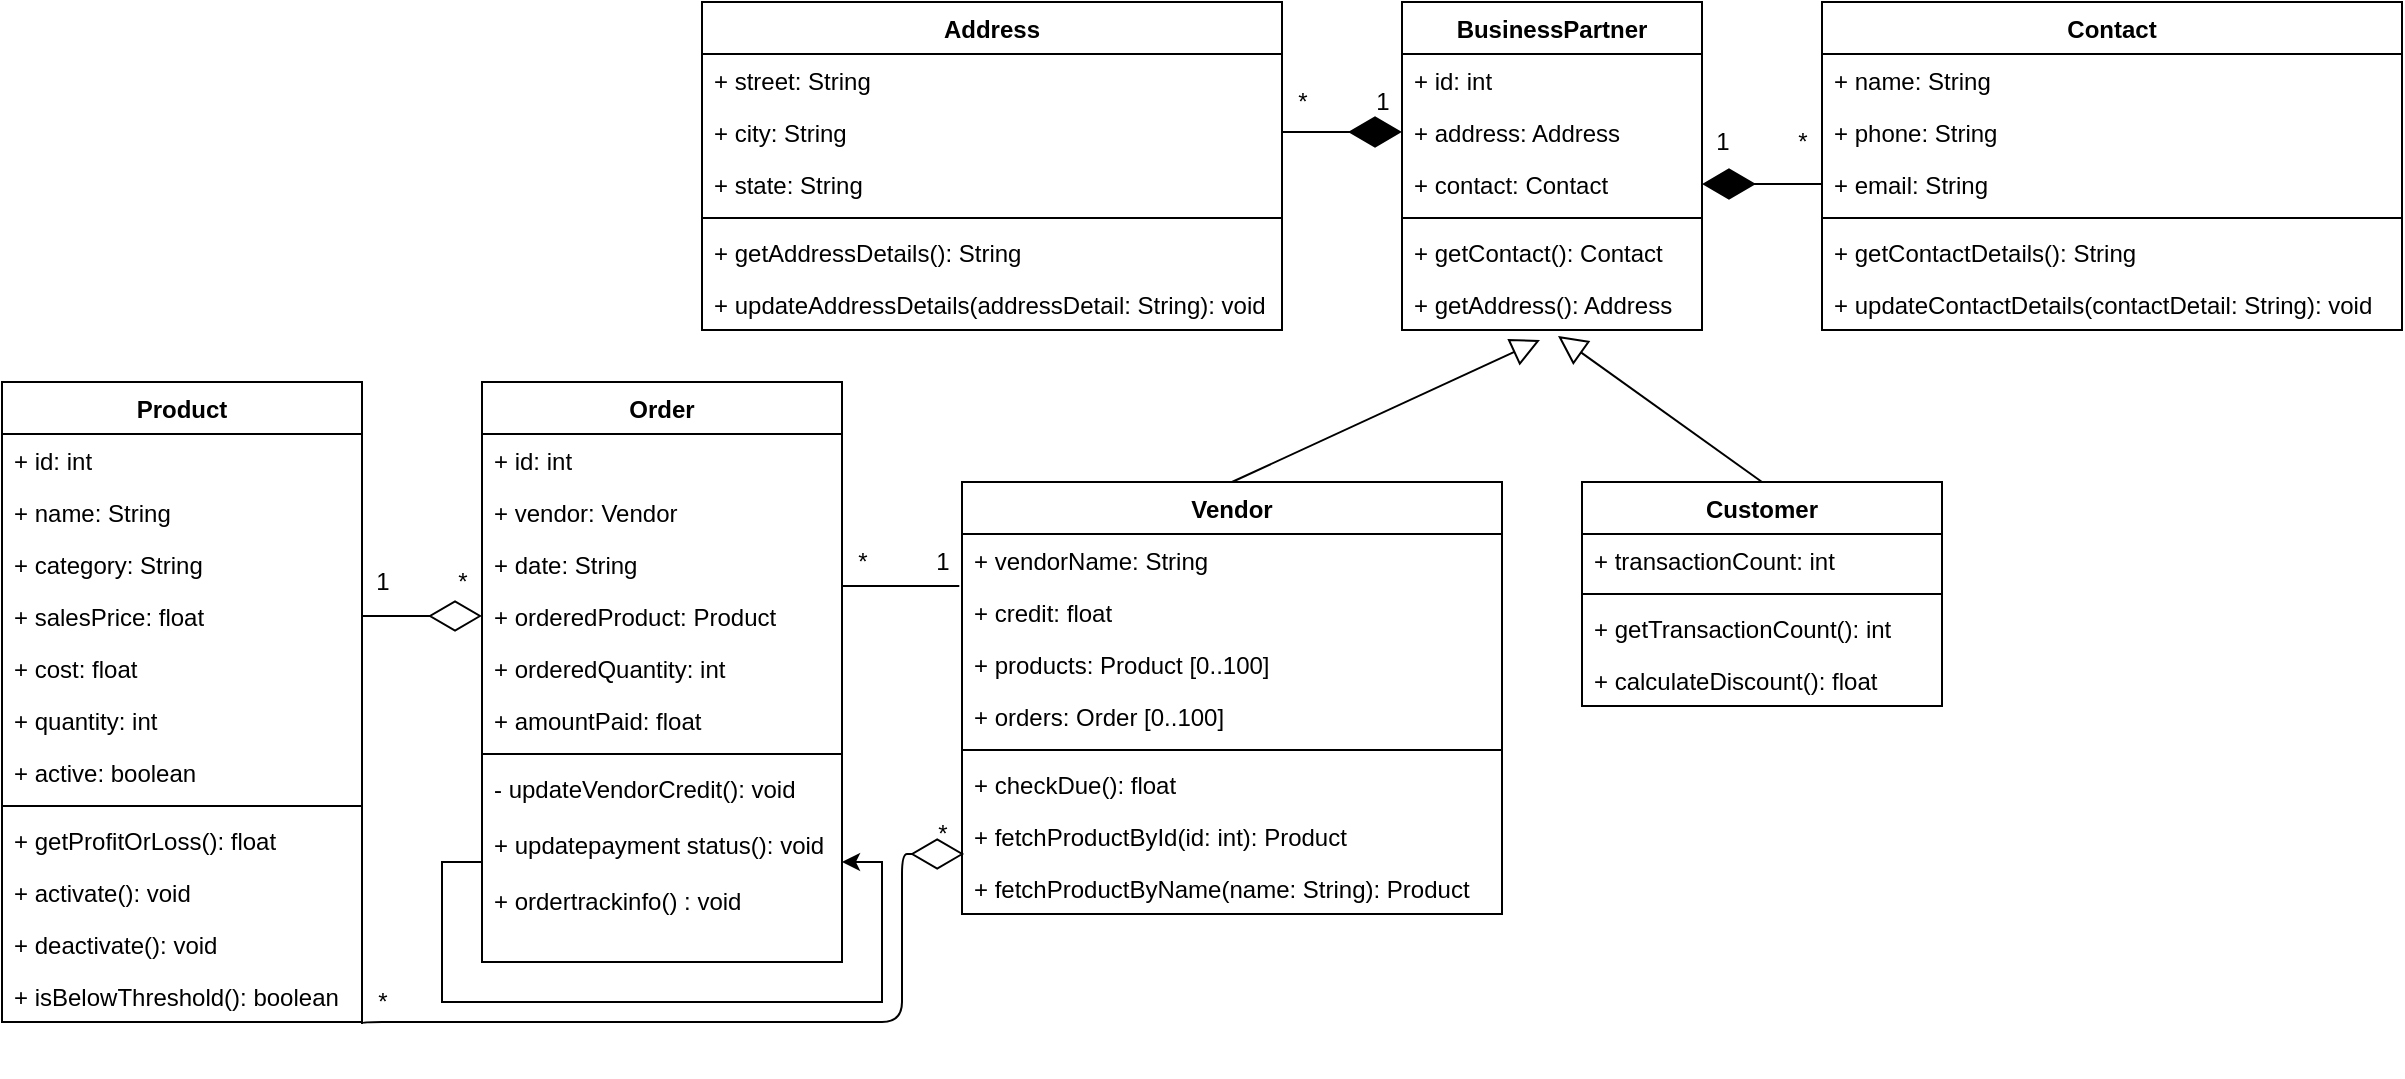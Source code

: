 <mxfile version="14.4.2" type="google"><diagram id="U531J4IuLClMhtPC4fRp" name="Page-1"><mxGraphModel dx="1022" dy="1581" grid="1" gridSize="10" guides="1" tooltips="1" connect="1" arrows="1" fold="1" page="1" pageScale="1" pageWidth="827" pageHeight="1169" math="0" shadow="0"><root><mxCell id="0"/><mxCell id="1" parent="0"/><mxCell id="C2fPwORqapMJ2270VnLa-14" value="" style="edgeStyle=elbowEdgeStyle;html=1;endArrow=none;elbow=vertical;exitX=1;exitY=-0.077;exitDx=0;exitDy=0;entryX=-0.005;entryY=0.013;entryDx=0;entryDy=0;entryPerimeter=0;exitPerimeter=0;" parent="1" source="fbQUe3Yp5nzjCFqMc9XD-19" target="fbQUe3Yp5nzjCFqMc9XD-63" edge="1"><mxGeometry width="160" relative="1" as="geometry"><mxPoint x="400" y="450" as="sourcePoint"/><mxPoint x="610.0" y="159" as="targetPoint"/></mxGeometry></mxCell><mxCell id="C2fPwORqapMJ2270VnLa-15" value="1" style="text;html=1;align=center;verticalAlign=middle;resizable=0;points=[];autosize=1;" parent="1" vertex="1"><mxGeometry x="370" width="20" height="20" as="geometry"/></mxCell><mxCell id="C2fPwORqapMJ2270VnLa-16" value="*" style="text;html=1;align=center;verticalAlign=middle;resizable=0;points=[];autosize=1;" parent="1" vertex="1"><mxGeometry x="410" width="20" height="20" as="geometry"/></mxCell><mxCell id="C2fPwORqapMJ2270VnLa-17" value="*" style="text;html=1;align=center;verticalAlign=middle;resizable=0;points=[];autosize=1;" parent="1" vertex="1"><mxGeometry x="370" y="210" width="20" height="20" as="geometry"/></mxCell><mxCell id="C2fPwORqapMJ2270VnLa-18" value="*" style="text;html=1;align=center;verticalAlign=middle;resizable=0;points=[];autosize=1;" parent="1" vertex="1"><mxGeometry x="650" y="126" width="20" height="20" as="geometry"/></mxCell><mxCell id="C2fPwORqapMJ2270VnLa-19" value="*" style="text;html=1;align=center;verticalAlign=middle;resizable=0;points=[];autosize=1;" parent="1" vertex="1"><mxGeometry x="610" y="-10" width="20" height="20" as="geometry"/></mxCell><mxCell id="C2fPwORqapMJ2270VnLa-20" value="1" style="text;html=1;align=center;verticalAlign=middle;resizable=0;points=[];autosize=1;" parent="1" vertex="1"><mxGeometry x="650" y="-10" width="20" height="20" as="geometry"/></mxCell><mxCell id="C2fPwORqapMJ2270VnLa-21" value="BusinessPartner" style="swimlane;fontStyle=1;align=center;verticalAlign=top;childLayout=stackLayout;horizontal=1;startSize=26;horizontalStack=0;resizeParent=1;resizeParentMax=0;resizeLast=0;collapsible=1;marginBottom=0;" parent="1" vertex="1"><mxGeometry x="890" y="-280" width="150" height="164" as="geometry"><mxRectangle x="200" y="120" width="80" height="26" as="alternateBounds"/></mxGeometry></mxCell><mxCell id="C2fPwORqapMJ2270VnLa-22" value="+ id: int" style="text;strokeColor=none;fillColor=none;align=left;verticalAlign=top;spacingLeft=4;spacingRight=4;overflow=hidden;rotatable=0;points=[[0,0.5],[1,0.5]];portConstraint=eastwest;" parent="C2fPwORqapMJ2270VnLa-21" vertex="1"><mxGeometry y="26" width="150" height="26" as="geometry"/></mxCell><mxCell id="C2fPwORqapMJ2270VnLa-60" value="+ address: Address" style="text;strokeColor=none;fillColor=none;align=left;verticalAlign=top;spacingLeft=4;spacingRight=4;overflow=hidden;rotatable=0;points=[[0,0.5],[1,0.5]];portConstraint=eastwest;" parent="C2fPwORqapMJ2270VnLa-21" vertex="1"><mxGeometry y="52" width="150" height="26" as="geometry"/></mxCell><mxCell id="C2fPwORqapMJ2270VnLa-23" value="+ contact: Contact" style="text;strokeColor=none;fillColor=none;align=left;verticalAlign=top;spacingLeft=4;spacingRight=4;overflow=hidden;rotatable=0;points=[[0,0.5],[1,0.5]];portConstraint=eastwest;" parent="C2fPwORqapMJ2270VnLa-21" vertex="1"><mxGeometry y="78" width="150" height="26" as="geometry"/></mxCell><mxCell id="C2fPwORqapMJ2270VnLa-30" value="" style="line;strokeWidth=1;fillColor=none;align=left;verticalAlign=middle;spacingTop=-1;spacingLeft=3;spacingRight=3;rotatable=0;labelPosition=right;points=[];portConstraint=eastwest;" parent="C2fPwORqapMJ2270VnLa-21" vertex="1"><mxGeometry y="104" width="150" height="8" as="geometry"/></mxCell><mxCell id="C2fPwORqapMJ2270VnLa-31" value="+ getContact(): Contact" style="text;strokeColor=none;fillColor=none;align=left;verticalAlign=top;spacingLeft=4;spacingRight=4;overflow=hidden;rotatable=0;points=[[0,0.5],[1,0.5]];portConstraint=eastwest;" parent="C2fPwORqapMJ2270VnLa-21" vertex="1"><mxGeometry y="112" width="150" height="26" as="geometry"/></mxCell><mxCell id="C2fPwORqapMJ2270VnLa-33" value="+ getAddress(): Address" style="text;strokeColor=none;fillColor=none;align=left;verticalAlign=top;spacingLeft=4;spacingRight=4;overflow=hidden;rotatable=0;points=[[0,0.5],[1,0.5]];portConstraint=eastwest;" parent="C2fPwORqapMJ2270VnLa-21" vertex="1"><mxGeometry y="138" width="150" height="26" as="geometry"/></mxCell><mxCell id="C2fPwORqapMJ2270VnLa-37" value="" style="edgeStyle=none;html=1;endSize=12;endArrow=block;endFill=0;exitX=0.5;exitY=0;exitDx=0;exitDy=0;entryX=0.46;entryY=1.192;entryDx=0;entryDy=0;entryPerimeter=0;" parent="1" source="fbQUe3Yp5nzjCFqMc9XD-47" target="C2fPwORqapMJ2270VnLa-33" edge="1"><mxGeometry width="160" relative="1" as="geometry"><mxPoint x="600" y="-40" as="sourcePoint"/><mxPoint x="860" y="-120" as="targetPoint"/></mxGeometry></mxCell><mxCell id="C2fPwORqapMJ2270VnLa-38" value="" style="edgeStyle=none;html=1;endSize=12;endArrow=block;endFill=0;exitX=0.5;exitY=0;exitDx=0;exitDy=0;entryX=0.52;entryY=1.115;entryDx=0;entryDy=0;entryPerimeter=0;" parent="1" source="fbQUe3Yp5nzjCFqMc9XD-28" target="C2fPwORqapMJ2270VnLa-33" edge="1"><mxGeometry width="160" relative="1" as="geometry"><mxPoint x="775" y="130" as="sourcePoint"/><mxPoint x="947.043" y="50" as="targetPoint"/></mxGeometry></mxCell><mxCell id="C2fPwORqapMJ2270VnLa-57" value="" style="endArrow=diamondThin;endFill=1;endSize=24;html=1;exitX=1;exitY=0.5;exitDx=0;exitDy=0;entryX=0;entryY=0.5;entryDx=0;entryDy=0;" parent="1" source="C2fPwORqapMJ2270VnLa-27" target="C2fPwORqapMJ2270VnLa-60" edge="1"><mxGeometry width="160" relative="1" as="geometry"><mxPoint x="560" y="-50" as="sourcePoint"/><mxPoint x="720" y="-50" as="targetPoint"/></mxGeometry></mxCell><mxCell id="C2fPwORqapMJ2270VnLa-58" value="*" style="text;html=1;align=center;verticalAlign=middle;resizable=0;points=[];autosize=1;" parent="1" vertex="1"><mxGeometry x="830" y="-240" width="20" height="20" as="geometry"/></mxCell><mxCell id="C2fPwORqapMJ2270VnLa-59" value="1" style="text;html=1;align=center;verticalAlign=middle;resizable=0;points=[];autosize=1;" parent="1" vertex="1"><mxGeometry x="870" y="-240" width="20" height="20" as="geometry"/></mxCell><mxCell id="C2fPwORqapMJ2270VnLa-61" value="" style="endArrow=diamondThin;endFill=0;endSize=24;html=1;exitX=1;exitY=0.5;exitDx=0;exitDy=0;entryX=0;entryY=0.5;entryDx=0;entryDy=0;" parent="1" source="fbQUe3Yp5nzjCFqMc9XD-8" target="fbQUe3Yp5nzjCFqMc9XD-19" edge="1"><mxGeometry width="160" relative="1" as="geometry"><mxPoint x="390" y="330" as="sourcePoint"/><mxPoint x="550" y="330" as="targetPoint"/></mxGeometry></mxCell><mxCell id="0MrbwevDxUQvQFpm_b5--8" value="" style="endArrow=diamondThin;endFill=1;endSize=24;html=1;exitX=0;exitY=0.5;exitDx=0;exitDy=0;entryX=1;entryY=0.5;entryDx=0;entryDy=0;" parent="1" source="0MrbwevDxUQvQFpm_b5--4" target="C2fPwORqapMJ2270VnLa-23" edge="1"><mxGeometry width="160" relative="1" as="geometry"><mxPoint x="730" y="-205" as="sourcePoint"/><mxPoint x="820" y="-205" as="targetPoint"/></mxGeometry></mxCell><mxCell id="0MrbwevDxUQvQFpm_b5--9" value="1" style="text;html=1;align=center;verticalAlign=middle;resizable=0;points=[];autosize=1;" parent="1" vertex="1"><mxGeometry x="1040" y="-220" width="20" height="20" as="geometry"/></mxCell><mxCell id="0MrbwevDxUQvQFpm_b5--10" value="*" style="text;html=1;align=center;verticalAlign=middle;resizable=0;points=[];autosize=1;" parent="1" vertex="1"><mxGeometry x="1080" y="-220" width="20" height="20" as="geometry"/></mxCell><mxCell id="0MrbwevDxUQvQFpm_b5--1" value="Contact" style="swimlane;fontStyle=1;align=center;verticalAlign=top;childLayout=stackLayout;horizontal=1;startSize=26;horizontalStack=0;resizeParent=1;resizeParentMax=0;resizeLast=0;collapsible=1;marginBottom=0;" parent="1" vertex="1"><mxGeometry x="1100" y="-280" width="290" height="164" as="geometry"><mxRectangle x="200" y="120" width="80" height="26" as="alternateBounds"/></mxGeometry></mxCell><mxCell id="0MrbwevDxUQvQFpm_b5--2" value="+ name: String" style="text;strokeColor=none;fillColor=none;align=left;verticalAlign=top;spacingLeft=4;spacingRight=4;overflow=hidden;rotatable=0;points=[[0,0.5],[1,0.5]];portConstraint=eastwest;" parent="0MrbwevDxUQvQFpm_b5--1" vertex="1"><mxGeometry y="26" width="290" height="26" as="geometry"/></mxCell><mxCell id="0MrbwevDxUQvQFpm_b5--3" value="+ phone: String" style="text;strokeColor=none;fillColor=none;align=left;verticalAlign=top;spacingLeft=4;spacingRight=4;overflow=hidden;rotatable=0;points=[[0,0.5],[1,0.5]];portConstraint=eastwest;" parent="0MrbwevDxUQvQFpm_b5--1" vertex="1"><mxGeometry y="52" width="290" height="26" as="geometry"/></mxCell><mxCell id="0MrbwevDxUQvQFpm_b5--4" value="+ email: String" style="text;strokeColor=none;fillColor=none;align=left;verticalAlign=top;spacingLeft=4;spacingRight=4;overflow=hidden;rotatable=0;points=[[0,0.5],[1,0.5]];portConstraint=eastwest;" parent="0MrbwevDxUQvQFpm_b5--1" vertex="1"><mxGeometry y="78" width="290" height="26" as="geometry"/></mxCell><mxCell id="0MrbwevDxUQvQFpm_b5--5" value="" style="line;strokeWidth=1;fillColor=none;align=left;verticalAlign=middle;spacingTop=-1;spacingLeft=3;spacingRight=3;rotatable=0;labelPosition=right;points=[];portConstraint=eastwest;" parent="0MrbwevDxUQvQFpm_b5--1" vertex="1"><mxGeometry y="104" width="290" height="8" as="geometry"/></mxCell><mxCell id="0MrbwevDxUQvQFpm_b5--6" value="+ getContactDetails(): String" style="text;strokeColor=none;fillColor=none;align=left;verticalAlign=top;spacingLeft=4;spacingRight=4;overflow=hidden;rotatable=0;points=[[0,0.5],[1,0.5]];portConstraint=eastwest;" parent="0MrbwevDxUQvQFpm_b5--1" vertex="1"><mxGeometry y="112" width="290" height="26" as="geometry"/></mxCell><mxCell id="0MrbwevDxUQvQFpm_b5--7" value="+ updateContactDetails(contactDetail: String): void" style="text;strokeColor=none;fillColor=none;align=left;verticalAlign=top;spacingLeft=4;spacingRight=4;overflow=hidden;rotatable=0;points=[[0,0.5],[1,0.5]];portConstraint=eastwest;" parent="0MrbwevDxUQvQFpm_b5--1" vertex="1"><mxGeometry y="138" width="290" height="26" as="geometry"/></mxCell><mxCell id="C2fPwORqapMJ2270VnLa-52" value="Address" style="swimlane;fontStyle=1;align=center;verticalAlign=top;childLayout=stackLayout;horizontal=1;startSize=26;horizontalStack=0;resizeParent=1;resizeParentMax=0;resizeLast=0;collapsible=1;marginBottom=0;" parent="1" vertex="1"><mxGeometry x="540" y="-280" width="290" height="164" as="geometry"><mxRectangle x="200" y="120" width="80" height="26" as="alternateBounds"/></mxGeometry></mxCell><mxCell id="C2fPwORqapMJ2270VnLa-26" value="+ street: String" style="text;strokeColor=none;fillColor=none;align=left;verticalAlign=top;spacingLeft=4;spacingRight=4;overflow=hidden;rotatable=0;points=[[0,0.5],[1,0.5]];portConstraint=eastwest;" parent="C2fPwORqapMJ2270VnLa-52" vertex="1"><mxGeometry y="26" width="290" height="26" as="geometry"/></mxCell><mxCell id="C2fPwORqapMJ2270VnLa-27" value="+ city: String" style="text;strokeColor=none;fillColor=none;align=left;verticalAlign=top;spacingLeft=4;spacingRight=4;overflow=hidden;rotatable=0;points=[[0,0.5],[1,0.5]];portConstraint=eastwest;" parent="C2fPwORqapMJ2270VnLa-52" vertex="1"><mxGeometry y="52" width="290" height="26" as="geometry"/></mxCell><mxCell id="C2fPwORqapMJ2270VnLa-28" value="+ state: String" style="text;strokeColor=none;fillColor=none;align=left;verticalAlign=top;spacingLeft=4;spacingRight=4;overflow=hidden;rotatable=0;points=[[0,0.5],[1,0.5]];portConstraint=eastwest;" parent="C2fPwORqapMJ2270VnLa-52" vertex="1"><mxGeometry y="78" width="290" height="26" as="geometry"/></mxCell><mxCell id="C2fPwORqapMJ2270VnLa-54" value="" style="line;strokeWidth=1;fillColor=none;align=left;verticalAlign=middle;spacingTop=-1;spacingLeft=3;spacingRight=3;rotatable=0;labelPosition=right;points=[];portConstraint=eastwest;" parent="C2fPwORqapMJ2270VnLa-52" vertex="1"><mxGeometry y="104" width="290" height="8" as="geometry"/></mxCell><mxCell id="C2fPwORqapMJ2270VnLa-32" value="+ getAddressDetails(): String" style="text;strokeColor=none;fillColor=none;align=left;verticalAlign=top;spacingLeft=4;spacingRight=4;overflow=hidden;rotatable=0;points=[[0,0.5],[1,0.5]];portConstraint=eastwest;" parent="C2fPwORqapMJ2270VnLa-52" vertex="1"><mxGeometry y="112" width="290" height="26" as="geometry"/></mxCell><mxCell id="C2fPwORqapMJ2270VnLa-34" value="+ updateAddressDetails(addressDetail: String): void" style="text;strokeColor=none;fillColor=none;align=left;verticalAlign=top;spacingLeft=4;spacingRight=4;overflow=hidden;rotatable=0;points=[[0,0.5],[1,0.5]];portConstraint=eastwest;" parent="C2fPwORqapMJ2270VnLa-52" vertex="1"><mxGeometry y="138" width="290" height="26" as="geometry"/></mxCell><mxCell id="fbQUe3Yp5nzjCFqMc9XD-47" value="Vendor" style="swimlane;fontStyle=1;align=center;verticalAlign=top;childLayout=stackLayout;horizontal=1;startSize=26;horizontalStack=0;resizeParent=1;resizeParentMax=0;resizeLast=0;collapsible=1;marginBottom=0;" parent="1" vertex="1"><mxGeometry x="670" y="-40" width="270" height="216" as="geometry"><mxRectangle x="200" y="120" width="80" height="26" as="alternateBounds"/></mxGeometry></mxCell><mxCell id="fbQUe3Yp5nzjCFqMc9XD-55" value="+ vendorName: String" style="text;strokeColor=none;fillColor=none;align=left;verticalAlign=top;spacingLeft=4;spacingRight=4;overflow=hidden;rotatable=0;points=[[0,0.5],[1,0.5]];portConstraint=eastwest;" parent="fbQUe3Yp5nzjCFqMc9XD-47" vertex="1"><mxGeometry y="26" width="270" height="26" as="geometry"/></mxCell><mxCell id="fbQUe3Yp5nzjCFqMc9XD-63" value="+ credit: float" style="text;strokeColor=none;fillColor=none;align=left;verticalAlign=top;spacingLeft=4;spacingRight=4;overflow=hidden;rotatable=0;points=[[0,0.5],[1,0.5]];portConstraint=eastwest;" parent="fbQUe3Yp5nzjCFqMc9XD-47" vertex="1"><mxGeometry y="52" width="270" height="26" as="geometry"/></mxCell><mxCell id="fbQUe3Yp5nzjCFqMc9XD-64" value="+ products: Product [0..100]" style="text;strokeColor=none;fillColor=none;align=left;verticalAlign=top;spacingLeft=4;spacingRight=4;overflow=hidden;rotatable=0;points=[[0,0.5],[1,0.5]];portConstraint=eastwest;" parent="fbQUe3Yp5nzjCFqMc9XD-47" vertex="1"><mxGeometry y="78" width="270" height="26" as="geometry"/></mxCell><mxCell id="C2fPwORqapMJ2270VnLa-12" value="+ orders: Order [0..100]" style="text;strokeColor=none;fillColor=none;align=left;verticalAlign=top;spacingLeft=4;spacingRight=4;overflow=hidden;rotatable=0;points=[[0,0.5],[1,0.5]];portConstraint=eastwest;" parent="fbQUe3Yp5nzjCFqMc9XD-47" vertex="1"><mxGeometry y="104" width="270" height="26" as="geometry"/></mxCell><mxCell id="fbQUe3Yp5nzjCFqMc9XD-56" value="" style="line;strokeWidth=1;fillColor=none;align=left;verticalAlign=middle;spacingTop=-1;spacingLeft=3;spacingRight=3;rotatable=0;labelPosition=right;points=[];portConstraint=eastwest;" parent="fbQUe3Yp5nzjCFqMc9XD-47" vertex="1"><mxGeometry y="130" width="270" height="8" as="geometry"/></mxCell><mxCell id="fbQUe3Yp5nzjCFqMc9XD-61" value="+ checkDue(): float" style="text;strokeColor=none;fillColor=none;align=left;verticalAlign=top;spacingLeft=4;spacingRight=4;overflow=hidden;rotatable=0;points=[[0,0.5],[1,0.5]];portConstraint=eastwest;" parent="fbQUe3Yp5nzjCFqMc9XD-47" vertex="1"><mxGeometry y="138" width="270" height="26" as="geometry"/></mxCell><mxCell id="fbQUe3Yp5nzjCFqMc9XD-65" value="+ fetchProductById(id: int): Product" style="text;strokeColor=none;fillColor=none;align=left;verticalAlign=top;spacingLeft=4;spacingRight=4;overflow=hidden;rotatable=0;points=[[0,0.5],[1,0.5]];portConstraint=eastwest;" parent="fbQUe3Yp5nzjCFqMc9XD-47" vertex="1"><mxGeometry y="164" width="270" height="26" as="geometry"/></mxCell><mxCell id="fbQUe3Yp5nzjCFqMc9XD-66" value="+ fetchProductByName(name: String): Product" style="text;strokeColor=none;fillColor=none;align=left;verticalAlign=top;spacingLeft=4;spacingRight=4;overflow=hidden;rotatable=0;points=[[0,0.5],[1,0.5]];portConstraint=eastwest;" parent="fbQUe3Yp5nzjCFqMc9XD-47" vertex="1"><mxGeometry y="190" width="270" height="26" as="geometry"/></mxCell><mxCell id="fbQUe3Yp5nzjCFqMc9XD-28" value="Customer" style="swimlane;fontStyle=1;align=center;verticalAlign=top;childLayout=stackLayout;horizontal=1;startSize=26;horizontalStack=0;resizeParent=1;resizeParentMax=0;resizeLast=0;collapsible=1;marginBottom=0;" parent="1" vertex="1"><mxGeometry x="980" y="-40" width="180" height="112" as="geometry"><mxRectangle x="200" y="120" width="80" height="26" as="alternateBounds"/></mxGeometry></mxCell><mxCell id="fbQUe3Yp5nzjCFqMc9XD-44" value="+ transactionCount: int" style="text;strokeColor=none;fillColor=none;align=left;verticalAlign=top;spacingLeft=4;spacingRight=4;overflow=hidden;rotatable=0;points=[[0,0.5],[1,0.5]];portConstraint=eastwest;" parent="fbQUe3Yp5nzjCFqMc9XD-28" vertex="1"><mxGeometry y="26" width="180" height="26" as="geometry"/></mxCell><mxCell id="fbQUe3Yp5nzjCFqMc9XD-36" value="" style="line;strokeWidth=1;fillColor=none;align=left;verticalAlign=middle;spacingTop=-1;spacingLeft=3;spacingRight=3;rotatable=0;labelPosition=right;points=[];portConstraint=eastwest;" parent="fbQUe3Yp5nzjCFqMc9XD-28" vertex="1"><mxGeometry y="52" width="180" height="8" as="geometry"/></mxCell><mxCell id="fbQUe3Yp5nzjCFqMc9XD-45" value="+ getTransactionCount(): int" style="text;strokeColor=none;fillColor=none;align=left;verticalAlign=top;spacingLeft=4;spacingRight=4;overflow=hidden;rotatable=0;points=[[0,0.5],[1,0.5]];portConstraint=eastwest;" parent="fbQUe3Yp5nzjCFqMc9XD-28" vertex="1"><mxGeometry y="60" width="180" height="26" as="geometry"/></mxCell><mxCell id="fbQUe3Yp5nzjCFqMc9XD-46" value="+ calculateDiscount(): float" style="text;strokeColor=none;fillColor=none;align=left;verticalAlign=top;spacingLeft=4;spacingRight=4;overflow=hidden;rotatable=0;points=[[0,0.5],[1,0.5]];portConstraint=eastwest;" parent="fbQUe3Yp5nzjCFqMc9XD-28" vertex="1"><mxGeometry y="86" width="180" height="26" as="geometry"/></mxCell><mxCell id="fbQUe3Yp5nzjCFqMc9XD-15" value="Order" style="swimlane;fontStyle=1;align=center;verticalAlign=top;childLayout=stackLayout;horizontal=1;startSize=26;horizontalStack=0;resizeParent=1;resizeParentMax=0;resizeLast=0;collapsible=1;marginBottom=0;" parent="1" vertex="1"><mxGeometry x="430" y="-90" width="180" height="290" as="geometry"><mxRectangle x="200" y="120" width="80" height="26" as="alternateBounds"/></mxGeometry></mxCell><mxCell id="fbQUe3Yp5nzjCFqMc9XD-16" value="+ id: int" style="text;strokeColor=none;fillColor=none;align=left;verticalAlign=top;spacingLeft=4;spacingRight=4;overflow=hidden;rotatable=0;points=[[0,0.5],[1,0.5]];portConstraint=eastwest;" parent="fbQUe3Yp5nzjCFqMc9XD-15" vertex="1"><mxGeometry y="26" width="180" height="26" as="geometry"/></mxCell><mxCell id="fbQUe3Yp5nzjCFqMc9XD-17" value="+ vendor: Vendor" style="text;strokeColor=none;fillColor=none;align=left;verticalAlign=top;spacingLeft=4;spacingRight=4;overflow=hidden;rotatable=0;points=[[0,0.5],[1,0.5]];portConstraint=eastwest;" parent="fbQUe3Yp5nzjCFqMc9XD-15" vertex="1"><mxGeometry y="52" width="180" height="26" as="geometry"/></mxCell><mxCell id="fbQUe3Yp5nzjCFqMc9XD-18" value="+ date: String" style="text;strokeColor=none;fillColor=none;align=left;verticalAlign=top;spacingLeft=4;spacingRight=4;overflow=hidden;rotatable=0;points=[[0,0.5],[1,0.5]];portConstraint=eastwest;" parent="fbQUe3Yp5nzjCFqMc9XD-15" vertex="1"><mxGeometry y="78" width="180" height="26" as="geometry"/></mxCell><mxCell id="fbQUe3Yp5nzjCFqMc9XD-19" value="+ orderedProduct: Product" style="text;strokeColor=none;fillColor=none;align=left;verticalAlign=top;spacingLeft=4;spacingRight=4;overflow=hidden;rotatable=0;points=[[0,0.5],[1,0.5]];portConstraint=eastwest;" parent="fbQUe3Yp5nzjCFqMc9XD-15" vertex="1"><mxGeometry y="104" width="180" height="26" as="geometry"/></mxCell><mxCell id="fbQUe3Yp5nzjCFqMc9XD-20" value="+ orderedQuantity: int" style="text;strokeColor=none;fillColor=none;align=left;verticalAlign=top;spacingLeft=4;spacingRight=4;overflow=hidden;rotatable=0;points=[[0,0.5],[1,0.5]];portConstraint=eastwest;" parent="fbQUe3Yp5nzjCFqMc9XD-15" vertex="1"><mxGeometry y="130" width="180" height="26" as="geometry"/></mxCell><mxCell id="fbQUe3Yp5nzjCFqMc9XD-21" value="+ amountPaid: float" style="text;strokeColor=none;fillColor=none;align=left;verticalAlign=top;spacingLeft=4;spacingRight=4;overflow=hidden;rotatable=0;points=[[0,0.5],[1,0.5]];portConstraint=eastwest;" parent="fbQUe3Yp5nzjCFqMc9XD-15" vertex="1"><mxGeometry y="156" width="180" height="26" as="geometry"/></mxCell><mxCell id="fbQUe3Yp5nzjCFqMc9XD-23" value="" style="line;strokeWidth=1;fillColor=none;align=left;verticalAlign=middle;spacingTop=-1;spacingLeft=3;spacingRight=3;rotatable=0;labelPosition=right;points=[];portConstraint=eastwest;" parent="fbQUe3Yp5nzjCFqMc9XD-15" vertex="1"><mxGeometry y="182" width="180" height="8" as="geometry"/></mxCell><mxCell id="fbQUe3Yp5nzjCFqMc9XD-24" value="- updateVendorCredit(): void&#10;&#10;+ updatepayment status(): void&#10;&#10;+ ordertrackinfo() : void" style="text;strokeColor=none;fillColor=none;align=left;verticalAlign=top;spacingLeft=4;spacingRight=4;overflow=hidden;rotatable=0;points=[[0,0.5],[1,0.5]];portConstraint=eastwest;" parent="fbQUe3Yp5nzjCFqMc9XD-15" vertex="1"><mxGeometry y="190" width="180" height="100" as="geometry"/></mxCell><mxCell id="Qof9LH_9Z_d0EeMnyh64-1" style="edgeStyle=orthogonalEdgeStyle;rounded=0;orthogonalLoop=1;jettySize=auto;html=1;exitX=0;exitY=0.5;exitDx=0;exitDy=0;" parent="fbQUe3Yp5nzjCFqMc9XD-15" source="fbQUe3Yp5nzjCFqMc9XD-24" target="fbQUe3Yp5nzjCFqMc9XD-24" edge="1"><mxGeometry relative="1" as="geometry"/></mxCell><mxCell id="fbQUe3Yp5nzjCFqMc9XD-2" value="Product" style="swimlane;fontStyle=1;align=center;verticalAlign=top;childLayout=stackLayout;horizontal=1;startSize=26;horizontalStack=0;resizeParent=1;resizeParentMax=0;resizeLast=0;collapsible=1;marginBottom=0;" parent="1" vertex="1"><mxGeometry x="190" y="-90" width="180" height="320" as="geometry"><mxRectangle x="200" y="120" width="80" height="26" as="alternateBounds"/></mxGeometry></mxCell><mxCell id="fbQUe3Yp5nzjCFqMc9XD-3" value="+ id: int" style="text;strokeColor=none;fillColor=none;align=left;verticalAlign=top;spacingLeft=4;spacingRight=4;overflow=hidden;rotatable=0;points=[[0,0.5],[1,0.5]];portConstraint=eastwest;" parent="fbQUe3Yp5nzjCFqMc9XD-2" vertex="1"><mxGeometry y="26" width="180" height="26" as="geometry"/></mxCell><mxCell id="fbQUe3Yp5nzjCFqMc9XD-6" value="+ name: String" style="text;strokeColor=none;fillColor=none;align=left;verticalAlign=top;spacingLeft=4;spacingRight=4;overflow=hidden;rotatable=0;points=[[0,0.5],[1,0.5]];portConstraint=eastwest;" parent="fbQUe3Yp5nzjCFqMc9XD-2" vertex="1"><mxGeometry y="52" width="180" height="26" as="geometry"/></mxCell><mxCell id="fbQUe3Yp5nzjCFqMc9XD-7" value="+ category: String" style="text;strokeColor=none;fillColor=none;align=left;verticalAlign=top;spacingLeft=4;spacingRight=4;overflow=hidden;rotatable=0;points=[[0,0.5],[1,0.5]];portConstraint=eastwest;" parent="fbQUe3Yp5nzjCFqMc9XD-2" vertex="1"><mxGeometry y="78" width="180" height="26" as="geometry"/></mxCell><mxCell id="fbQUe3Yp5nzjCFqMc9XD-8" value="+ salesPrice: float" style="text;strokeColor=none;fillColor=none;align=left;verticalAlign=top;spacingLeft=4;spacingRight=4;overflow=hidden;rotatable=0;points=[[0,0.5],[1,0.5]];portConstraint=eastwest;" parent="fbQUe3Yp5nzjCFqMc9XD-2" vertex="1"><mxGeometry y="104" width="180" height="26" as="geometry"/></mxCell><mxCell id="fbQUe3Yp5nzjCFqMc9XD-9" value="+ cost: float" style="text;strokeColor=none;fillColor=none;align=left;verticalAlign=top;spacingLeft=4;spacingRight=4;overflow=hidden;rotatable=0;points=[[0,0.5],[1,0.5]];portConstraint=eastwest;" parent="fbQUe3Yp5nzjCFqMc9XD-2" vertex="1"><mxGeometry y="130" width="180" height="26" as="geometry"/></mxCell><mxCell id="fbQUe3Yp5nzjCFqMc9XD-10" value="+ quantity: int" style="text;strokeColor=none;fillColor=none;align=left;verticalAlign=top;spacingLeft=4;spacingRight=4;overflow=hidden;rotatable=0;points=[[0,0.5],[1,0.5]];portConstraint=eastwest;" parent="fbQUe3Yp5nzjCFqMc9XD-2" vertex="1"><mxGeometry y="156" width="180" height="26" as="geometry"/></mxCell><mxCell id="fbQUe3Yp5nzjCFqMc9XD-11" value="+ active: boolean" style="text;strokeColor=none;fillColor=none;align=left;verticalAlign=top;spacingLeft=4;spacingRight=4;overflow=hidden;rotatable=0;points=[[0,0.5],[1,0.5]];portConstraint=eastwest;" parent="fbQUe3Yp5nzjCFqMc9XD-2" vertex="1"><mxGeometry y="182" width="180" height="26" as="geometry"/></mxCell><mxCell id="fbQUe3Yp5nzjCFqMc9XD-4" value="" style="line;strokeWidth=1;fillColor=none;align=left;verticalAlign=middle;spacingTop=-1;spacingLeft=3;spacingRight=3;rotatable=0;labelPosition=right;points=[];portConstraint=eastwest;" parent="fbQUe3Yp5nzjCFqMc9XD-2" vertex="1"><mxGeometry y="208" width="180" height="8" as="geometry"/></mxCell><mxCell id="fbQUe3Yp5nzjCFqMc9XD-5" value="+ getProfitOrLoss(): float" style="text;strokeColor=none;fillColor=none;align=left;verticalAlign=top;spacingLeft=4;spacingRight=4;overflow=hidden;rotatable=0;points=[[0,0.5],[1,0.5]];portConstraint=eastwest;" parent="fbQUe3Yp5nzjCFqMc9XD-2" vertex="1"><mxGeometry y="216" width="180" height="26" as="geometry"/></mxCell><mxCell id="fbQUe3Yp5nzjCFqMc9XD-12" value="+ activate(): void" style="text;strokeColor=none;fillColor=none;align=left;verticalAlign=top;spacingLeft=4;spacingRight=4;overflow=hidden;rotatable=0;points=[[0,0.5],[1,0.5]];portConstraint=eastwest;" parent="fbQUe3Yp5nzjCFqMc9XD-2" vertex="1"><mxGeometry y="242" width="180" height="26" as="geometry"/></mxCell><mxCell id="fbQUe3Yp5nzjCFqMc9XD-13" value="+ deactivate(): void" style="text;strokeColor=none;fillColor=none;align=left;verticalAlign=top;spacingLeft=4;spacingRight=4;overflow=hidden;rotatable=0;points=[[0,0.5],[1,0.5]];portConstraint=eastwest;" parent="fbQUe3Yp5nzjCFqMc9XD-2" vertex="1"><mxGeometry y="268" width="180" height="26" as="geometry"/></mxCell><mxCell id="fbQUe3Yp5nzjCFqMc9XD-14" value="+ isBelowThreshold(): boolean" style="text;strokeColor=none;fillColor=none;align=left;verticalAlign=top;spacingLeft=4;spacingRight=4;overflow=hidden;rotatable=0;points=[[0,0.5],[1,0.5]];portConstraint=eastwest;" parent="fbQUe3Yp5nzjCFqMc9XD-2" vertex="1"><mxGeometry y="294" width="180" height="26" as="geometry"/></mxCell><mxCell id="0MrbwevDxUQvQFpm_b5--12" value="" style="endArrow=diamondThin;endFill=0;endSize=24;html=1;exitX=0;exitY=1.05;exitDx=0;exitDy=0;entryX=0.004;entryY=0.846;entryDx=0;entryDy=0;exitPerimeter=0;entryPerimeter=0;" parent="1" source="C2fPwORqapMJ2270VnLa-17" target="fbQUe3Yp5nzjCFqMc9XD-65" edge="1"><mxGeometry width="160" relative="1" as="geometry"><mxPoint x="470" y="145" as="sourcePoint"/><mxPoint x="530" y="145" as="targetPoint"/><Array as="points"><mxPoint x="370" y="230"/><mxPoint x="640" y="230"/><mxPoint x="640" y="146"/></Array></mxGeometry></mxCell></root></mxGraphModel></diagram></mxfile>